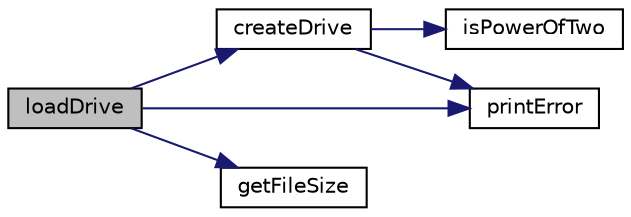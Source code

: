 digraph "loadDrive"
{
 // LATEX_PDF_SIZE
  edge [fontname="Helvetica",fontsize="10",labelfontname="Helvetica",labelfontsize="10"];
  node [fontname="Helvetica",fontsize="10",shape=record];
  rankdir="LR";
  Node1 [label="loadDrive",height=0.2,width=0.4,color="black", fillcolor="grey75", style="filled", fontcolor="black",tooltip="Loads drive from a (real) file."];
  Node1 -> Node2 [color="midnightblue",fontsize="10",style="solid",fontname="Helvetica"];
  Node2 [label="createDrive",height=0.2,width=0.4,color="black", fillcolor="white", style="filled",URL="$v_d_i_s_k__drive_8c.html#aa5a5732540e96f8fc7f2501826e6775b",tooltip="Creates a new vDrive."];
  Node2 -> Node3 [color="midnightblue",fontsize="10",style="solid",fontname="Helvetica"];
  Node3 [label="isPowerOfTwo",height=0.2,width=0.4,color="black", fillcolor="white", style="filled",URL="$v_d_i_s_k__utility_8c.html#ab42928963902f8abcb2885c1a62ec7f9",tooltip="Utility."];
  Node2 -> Node4 [color="midnightblue",fontsize="10",style="solid",fontname="Helvetica"];
  Node4 [label="printError",height=0.2,width=0.4,color="black", fillcolor="white", style="filled",URL="$v_d_i_s_k__utility_8c.html#af894f255e69772bd86dcd8ccb527a969",tooltip="Prints Error on terminal."];
  Node1 -> Node5 [color="midnightblue",fontsize="10",style="solid",fontname="Helvetica"];
  Node5 [label="getFileSize",height=0.2,width=0.4,color="black", fillcolor="white", style="filled",URL="$v_d_i_s_k__utility_8c.html#aaf4e2885edfb0204f2cbebdc664fa3ae",tooltip="Calculates size of file."];
  Node1 -> Node4 [color="midnightblue",fontsize="10",style="solid",fontname="Helvetica"];
}
